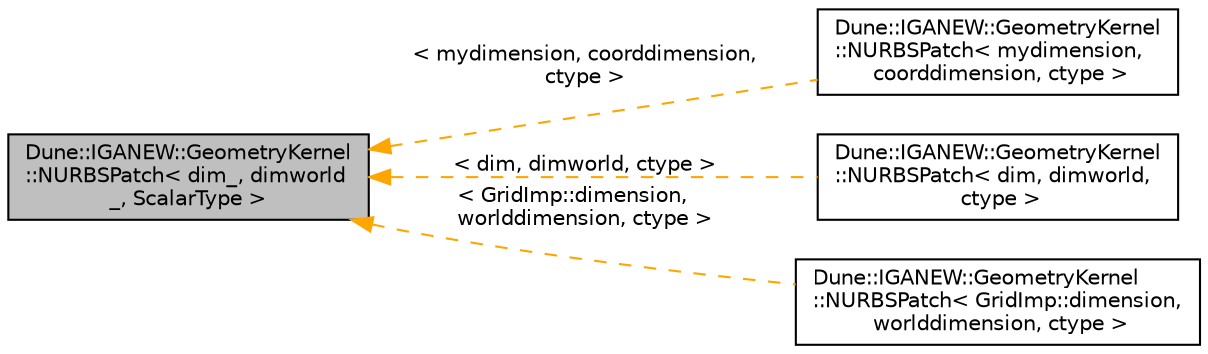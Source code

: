 digraph "Dune::IGANEW::GeometryKernel::NURBSPatch&lt; dim_, dimworld_, ScalarType &gt;"
{
 // LATEX_PDF_SIZE
  edge [fontname="Helvetica",fontsize="10",labelfontname="Helvetica",labelfontsize="10"];
  node [fontname="Helvetica",fontsize="10",shape=record];
  rankdir="LR";
  Node1 [label="Dune::IGANEW::GeometryKernel\l::NURBSPatch\< dim_, dimworld\l_, ScalarType \>",height=0.2,width=0.4,color="black", fillcolor="grey75", style="filled", fontcolor="black",tooltip="NURBSPatch class representing a Non-Uniform Rational B-Spline patch."];
  Node1 -> Node2 [dir="back",color="orange",fontsize="10",style="dashed",label=" \< mydimension, coorddimension,\l ctype \>" ,fontname="Helvetica"];
  Node2 [label="Dune::IGANEW::GeometryKernel\l::NURBSPatch\< mydimension,\l coorddimension, ctype \>",height=0.2,width=0.4,color="black", fillcolor="white", style="filled",URL="$de/de6/a01063.html",tooltip=" "];
  Node1 -> Node3 [dir="back",color="orange",fontsize="10",style="dashed",label=" \< dim, dimworld, ctype \>" ,fontname="Helvetica"];
  Node3 [label="Dune::IGANEW::GeometryKernel\l::NURBSPatch\< dim, dimworld,\l ctype \>",height=0.2,width=0.4,color="black", fillcolor="white", style="filled",URL="$de/de6/a01063.html",tooltip=" "];
  Node1 -> Node4 [dir="back",color="orange",fontsize="10",style="dashed",label=" \< GridImp::dimension,\l worlddimension, ctype \>" ,fontname="Helvetica"];
  Node4 [label="Dune::IGANEW::GeometryKernel\l::NURBSPatch\< GridImp::dimension,\l worlddimension, ctype \>",height=0.2,width=0.4,color="black", fillcolor="white", style="filled",URL="$de/de6/a01063.html",tooltip=" "];
}
